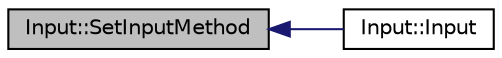 digraph "Input::SetInputMethod"
{
  edge [fontname="Helvetica",fontsize="10",labelfontname="Helvetica",labelfontsize="10"];
  node [fontname="Helvetica",fontsize="10",shape=record];
  rankdir="LR";
  Node1 [label="Input::SetInputMethod",height=0.2,width=0.4,color="black", fillcolor="grey75", style="filled" fontcolor="black"];
  Node1 -> Node2 [dir="back",color="midnightblue",fontsize="10",style="solid",fontname="Helvetica"];
  Node2 [label="Input::Input",height=0.2,width=0.4,color="black", fillcolor="white", style="filled",URL="$class_input.html#abe2008b504d4b8931cd99794ad1bcd73",tooltip="Constructor. "];
}
